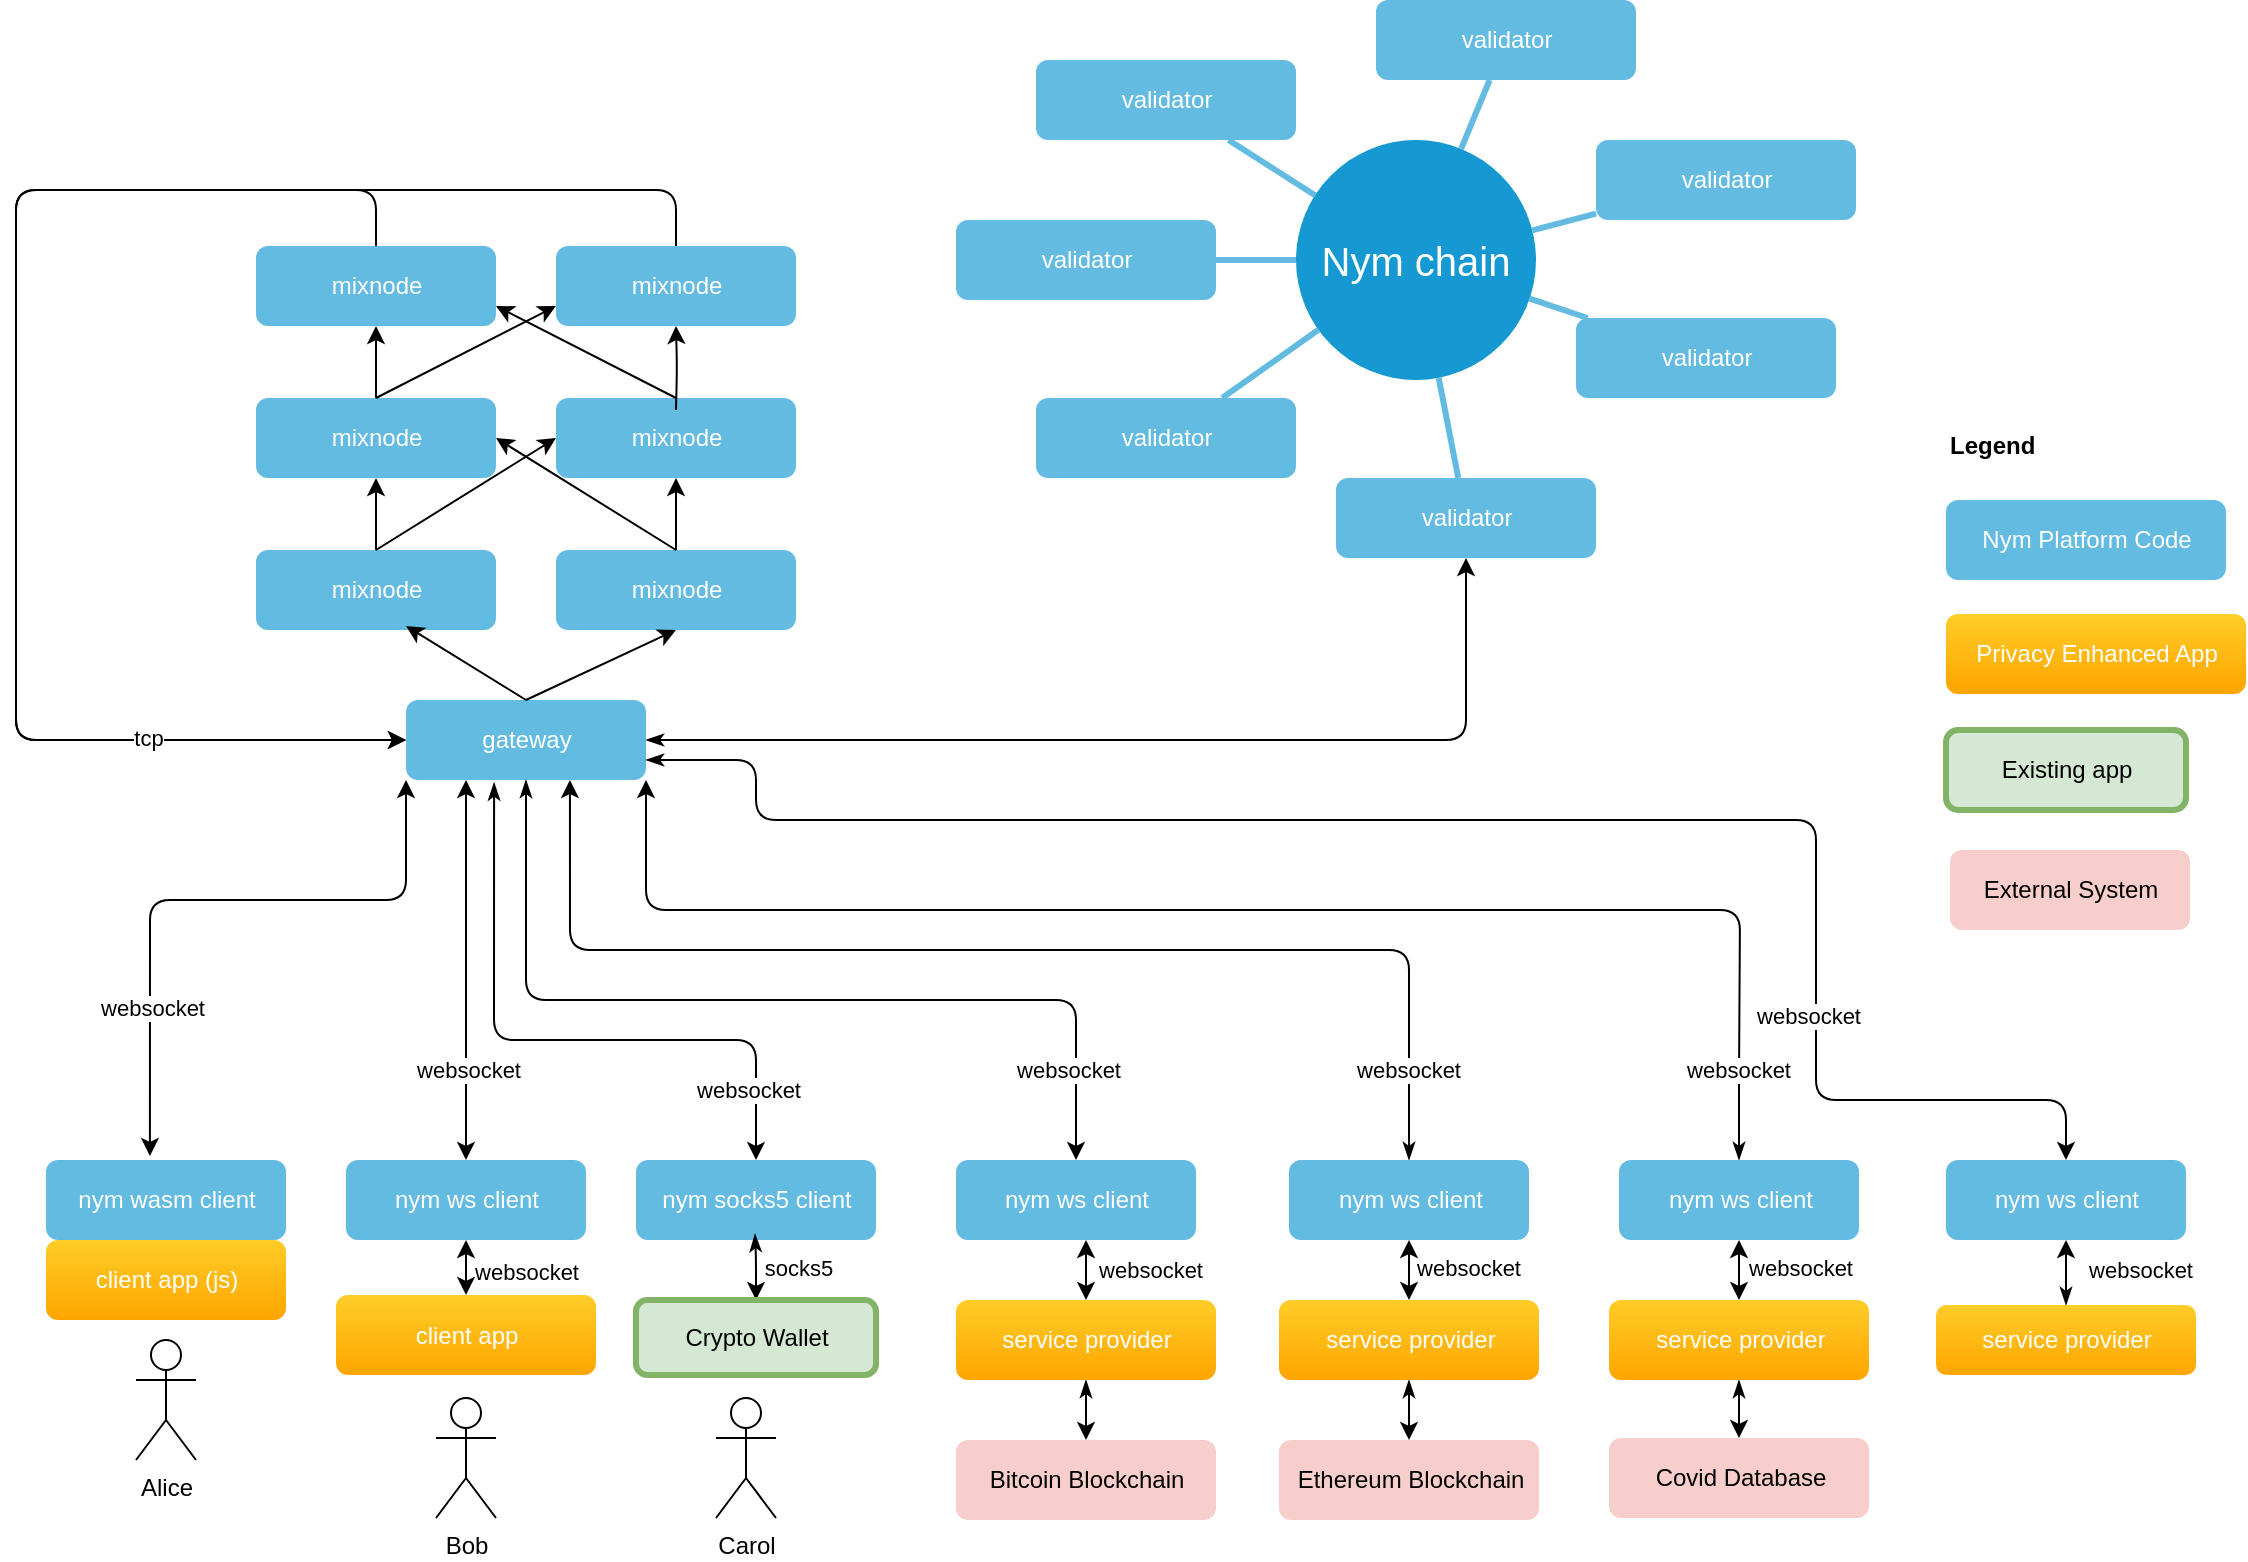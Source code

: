 <mxfile version="13.7.9" type="device"><diagram id="6a731a19-8d31-9384-78a2-239565b7b9f0" name="Page-1"><mxGraphModel dx="1337" dy="758" grid="1" gridSize="10" guides="1" tooltips="1" connect="1" arrows="1" fold="1" page="1" pageScale="1" pageWidth="1169" pageHeight="827" background="#ffffff" math="0" shadow="0"><root><mxCell id="0"/><mxCell id="1" parent="0"/><mxCell id="1350" value="Nym chain" style="ellipse;whiteSpace=wrap;html=1;shadow=0;fontFamily=Helvetica;fontSize=20;fontColor=#FFFFFF;align=center;strokeWidth=3;fillColor=#1699D3;strokeColor=none;" parent="1" vertex="1"><mxGeometry x="660" y="80" width="120" height="120" as="geometry"/></mxCell><mxCell id="1358" value="validator" style="rounded=1;fillColor=#64BBE2;strokeColor=none;strokeWidth=3;shadow=0;html=1;fontColor=#FFFFFF;" parent="1" vertex="1"><mxGeometry x="680" y="249" width="130" height="40" as="geometry"/></mxCell><mxCell id="1367" value="validator" style="rounded=1;fillColor=#64BBE2;strokeColor=none;strokeWidth=3;shadow=0;html=1;fontColor=#FFFFFF;" parent="1" vertex="1"><mxGeometry x="800" y="169" width="130" height="40" as="geometry"/></mxCell><mxCell id="1368" value="validator" style="rounded=1;fillColor=#64BBE2;strokeColor=none;strokeWidth=3;shadow=0;html=1;fontColor=#FFFFFF;" parent="1" vertex="1"><mxGeometry x="530" y="209" width="130" height="40" as="geometry"/></mxCell><mxCell id="1369" value="validator" style="rounded=1;fillColor=#64BBE2;strokeColor=none;strokeWidth=3;shadow=0;html=1;fontColor=#FFFFFF;" parent="1" vertex="1"><mxGeometry x="490" y="120" width="130" height="40" as="geometry"/></mxCell><mxCell id="1370" value="validator" style="rounded=1;fillColor=#64BBE2;strokeColor=none;strokeWidth=3;shadow=0;html=1;fontColor=#FFFFFF;" parent="1" vertex="1"><mxGeometry x="530" y="40" width="130" height="40" as="geometry"/></mxCell><mxCell id="1375" value="validator" style="rounded=1;fillColor=#64BBE2;strokeColor=none;strokeWidth=3;shadow=0;html=1;fontColor=#FFFFFF;" parent="1" vertex="1"><mxGeometry x="700" y="10" width="130" height="40" as="geometry"/></mxCell><mxCell id="1376" value="validator" style="rounded=1;fillColor=#64BBE2;strokeColor=none;strokeWidth=3;shadow=0;html=1;fontColor=#FFFFFF;" parent="1" vertex="1"><mxGeometry x="810" y="80" width="130" height="40" as="geometry"/></mxCell><mxCell id="1377" value="" style="edgeStyle=none;endArrow=none;strokeWidth=3;strokeColor=#64BBE2;html=1;" parent="1" source="1350" target="1376" edge="1"><mxGeometry x="101.5" y="-20" width="100" height="100" as="geometry"><mxPoint x="101.5" y="80" as="sourcePoint"/><mxPoint x="201.5" y="-20" as="targetPoint"/></mxGeometry></mxCell><mxCell id="1378" value="" style="edgeStyle=none;endArrow=none;strokeWidth=3;strokeColor=#64BBE2;html=1;" parent="1" source="1350" target="1367" edge="1"><mxGeometry x="101.5" y="-20" width="100" height="100" as="geometry"><mxPoint x="101.5" y="80" as="sourcePoint"/><mxPoint x="201.5" y="-20" as="targetPoint"/></mxGeometry></mxCell><mxCell id="1379" value="" style="edgeStyle=none;endArrow=none;strokeWidth=3;strokeColor=#64BBE2;html=1;" parent="1" source="1350" target="1358" edge="1"><mxGeometry x="101.5" y="-20" width="100" height="100" as="geometry"><mxPoint x="101.5" y="80" as="sourcePoint"/><mxPoint x="201.5" y="-20" as="targetPoint"/></mxGeometry></mxCell><mxCell id="1380" value="" style="edgeStyle=none;endArrow=none;strokeWidth=3;strokeColor=#64BBE2;html=1;" parent="1" source="1350" target="1368" edge="1"><mxGeometry x="101.5" y="-20" width="100" height="100" as="geometry"><mxPoint x="101.5" y="80" as="sourcePoint"/><mxPoint x="201.5" y="-20" as="targetPoint"/></mxGeometry></mxCell><mxCell id="1381" value="" style="edgeStyle=none;endArrow=none;strokeWidth=3;strokeColor=#64BBE2;html=1;" parent="1" source="1350" target="1369" edge="1"><mxGeometry x="101.5" y="-20" width="100" height="100" as="geometry"><mxPoint x="101.5" y="80" as="sourcePoint"/><mxPoint x="201.5" y="-20" as="targetPoint"/></mxGeometry></mxCell><mxCell id="1382" value="" style="edgeStyle=none;endArrow=none;strokeWidth=3;strokeColor=#64BBE2;html=1;" parent="1" source="1350" target="1370" edge="1"><mxGeometry x="101.5" y="-20" width="100" height="100" as="geometry"><mxPoint x="101.5" y="80" as="sourcePoint"/><mxPoint x="201.5" y="-20" as="targetPoint"/></mxGeometry></mxCell><mxCell id="1387" value="" style="edgeStyle=none;endArrow=none;strokeWidth=3;strokeColor=#64BBE2;html=1;" parent="1" source="1350" target="1375" edge="1"><mxGeometry x="101.5" y="-20" width="100" height="100" as="geometry"><mxPoint x="101.5" y="80" as="sourcePoint"/><mxPoint x="201.5" y="-20" as="targetPoint"/></mxGeometry></mxCell><mxCell id="iYXQ7Nyt1rIkLqZsySKX-1542" value="mixnode" style="rounded=1;fillColor=#64BBE2;strokeColor=none;strokeWidth=3;shadow=0;html=1;fontColor=#FFFFFF;" parent="1" vertex="1"><mxGeometry x="140" y="133" width="120" height="40" as="geometry"/></mxCell><mxCell id="iYXQ7Nyt1rIkLqZsySKX-1575" style="edgeStyle=orthogonalEdgeStyle;rounded=1;orthogonalLoop=1;jettySize=auto;html=1;exitX=0.5;exitY=0;exitDx=0;exitDy=0;startArrow=none;fontColor=#FFFFFF;shadow=0;fontSize=12;strokeColor=#000000;strokeWidth=1;fillColor=#64BBE2;" parent="1" source="iYXQ7Nyt1rIkLqZsySKX-1543" target="iYXQ7Nyt1rIkLqZsySKX-1542" edge="1"><mxGeometry relative="1" as="geometry"/></mxCell><mxCell id="iYXQ7Nyt1rIkLqZsySKX-1543" value="mixnode" style="rounded=1;fillColor=#64BBE2;strokeColor=none;strokeWidth=3;shadow=0;html=1;fontColor=#FFFFFF;" parent="1" vertex="1"><mxGeometry x="140" y="209" width="120" height="40" as="geometry"/></mxCell><mxCell id="iYXQ7Nyt1rIkLqZsySKX-1544" value="mixnode" style="rounded=1;fillColor=#64BBE2;strokeColor=none;strokeWidth=3;shadow=0;html=1;fontColor=#FFFFFF;comic=0;" parent="1" vertex="1"><mxGeometry x="290" y="285" width="120" height="40" as="geometry"/></mxCell><mxCell id="iYXQ7Nyt1rIkLqZsySKX-1598" style="edgeStyle=orthogonalEdgeStyle;rounded=1;orthogonalLoop=1;jettySize=auto;html=1;startArrow=classicThin;startFill=1;strokeColor=#000000;strokeWidth=1;fontColor=#FFFFFF;exitX=1;exitY=0.5;exitDx=0;exitDy=0;entryX=0.5;entryY=1;entryDx=0;entryDy=0;" parent="1" source="iYXQ7Nyt1rIkLqZsySKX-1545" target="1358" edge="1"><mxGeometry relative="1" as="geometry"><mxPoint x="782" y="340" as="targetPoint"/></mxGeometry></mxCell><mxCell id="iYXQ7Nyt1rIkLqZsySKX-1545" value="gateway" style="rounded=1;fillColor=#64BBE2;strokeColor=none;strokeWidth=3;shadow=0;html=1;fontColor=#FFFFFF;" parent="1" vertex="1"><mxGeometry x="215" y="360" width="120" height="40" as="geometry"/></mxCell><mxCell id="iYXQ7Nyt1rIkLqZsySKX-1546" value="mixnode" style="rounded=1;fillColor=#64BBE2;strokeColor=none;strokeWidth=3;shadow=0;html=1;fontColor=#FFFFFF;" parent="1" vertex="1"><mxGeometry x="290" y="209" width="120" height="40" as="geometry"/></mxCell><mxCell id="iYXQ7Nyt1rIkLqZsySKX-1547" value="mixnode" style="rounded=1;fillColor=#64BBE2;strokeColor=none;strokeWidth=3;shadow=0;html=1;fontColor=#FFFFFF;" parent="1" vertex="1"><mxGeometry x="290" y="133" width="120" height="40" as="geometry"/></mxCell><mxCell id="iYXQ7Nyt1rIkLqZsySKX-1550" value="mixnode" style="rounded=1;fillColor=#64BBE2;strokeColor=none;strokeWidth=3;shadow=0;html=1;fontColor=#FFFFFF;" parent="1" vertex="1"><mxGeometry x="140" y="285" width="120" height="40" as="geometry"/></mxCell><mxCell id="iYXQ7Nyt1rIkLqZsySKX-1552" value="Alice" style="shape=umlActor;verticalLabelPosition=bottom;labelBackgroundColor=#ffffff;verticalAlign=top;html=1;outlineConnect=0;" parent="1" vertex="1"><mxGeometry x="80" y="680" width="30" height="60" as="geometry"/></mxCell><mxCell id="iYXQ7Nyt1rIkLqZsySKX-1590" style="edgeStyle=orthogonalEdgeStyle;rounded=1;orthogonalLoop=1;jettySize=auto;html=1;exitX=0.5;exitY=1;exitDx=0;exitDy=0;entryX=0.5;entryY=0;entryDx=0;entryDy=0;startArrow=classicThin;startFill=1;fontColor=#FFFFFF;" parent="1" source="iYXQ7Nyt1rIkLqZsySKX-1558" target="iYXQ7Nyt1rIkLqZsySKX-1589" edge="1"><mxGeometry relative="1" as="geometry"/></mxCell><mxCell id="iYXQ7Nyt1rIkLqZsySKX-1558" value="service provider" style="rounded=1;fillColor=#ffcd28;strokeColor=none;strokeWidth=3;shadow=0;html=1;fontColor=#FFFFFF;gradientColor=#ffa500;" parent="1" vertex="1"><mxGeometry x="490" y="660" width="130" height="40" as="geometry"/></mxCell><object label="" id="iYXQ7Nyt1rIkLqZsySKX-1583"><mxCell style="edgeStyle=orthogonalEdgeStyle;rounded=1;orthogonalLoop=1;jettySize=auto;html=1;exitX=0.5;exitY=0;exitDx=0;exitDy=0;startArrow=classic;startFill=1;fontColor=#FFFFFF;endArrow=classicThin;endFill=1;" parent="1" source="iYXQ7Nyt1rIkLqZsySKX-1559" edge="1"><mxGeometry relative="1" as="geometry"><mxPoint x="275" y="400" as="targetPoint"/><Array as="points"><mxPoint x="550" y="510"/><mxPoint x="275" y="510"/></Array></mxGeometry></mxCell></object><mxCell id="iYXQ7Nyt1rIkLqZsySKX-1586" value="&lt;span style=&quot;color: rgb(0 , 0 , 0)&quot;&gt;websocket&lt;/span&gt;" style="edgeLabel;html=1;align=center;verticalAlign=middle;resizable=0;points=[];fontColor=#FFFFFF;" parent="iYXQ7Nyt1rIkLqZsySKX-1583" vertex="1" connectable="0"><mxGeometry x="-0.252" y="6" relative="1" as="geometry"><mxPoint x="130.67" y="129" as="offset"/></mxGeometry></mxCell><mxCell id="iYXQ7Nyt1rIkLqZsySKX-1559" value="nym ws client" style="rounded=1;fillColor=#64BBE2;strokeColor=none;strokeWidth=3;shadow=0;html=1;fontColor=#FFFFFF;" parent="1" vertex="1"><mxGeometry x="490" y="590" width="120" height="40" as="geometry"/></mxCell><mxCell id="iYXQ7Nyt1rIkLqZsySKX-1561" value="" style="endArrow=classic;startArrow=classic;html=1;fontColor=#FFFFFF;exitX=0.5;exitY=0;exitDx=0;exitDy=0;entryX=0.25;entryY=1;entryDx=0;entryDy=0;" parent="1" source="iYXQ7Nyt1rIkLqZsySKX-1556" target="iYXQ7Nyt1rIkLqZsySKX-1545" edge="1"><mxGeometry width="50" height="50" relative="1" as="geometry"><mxPoint x="560" y="385" as="sourcePoint"/><mxPoint x="250" y="405" as="targetPoint"/><Array as="points"><mxPoint x="245" y="530"/></Array></mxGeometry></mxCell><mxCell id="iYXQ7Nyt1rIkLqZsySKX-1587" value="&lt;font color=&quot;#000000&quot;&gt;websocket&lt;br&gt;&lt;/font&gt;" style="edgeLabel;html=1;align=center;verticalAlign=middle;resizable=0;points=[];fontColor=#FFFFFF;" parent="iYXQ7Nyt1rIkLqZsySKX-1561" vertex="1" connectable="0"><mxGeometry x="-0.499" y="1" relative="1" as="geometry"><mxPoint x="31" y="103.62" as="offset"/></mxGeometry></mxCell><mxCell id="iYXQ7Nyt1rIkLqZsySKX-1565" value="" style="endArrow=classic;startArrow=classic;html=1;fontColor=#FFFFFF;exitX=0;exitY=1;exitDx=0;exitDy=0;entryX=0.433;entryY=-0.05;entryDx=0;entryDy=0;entryPerimeter=0;" parent="1" source="iYXQ7Nyt1rIkLqZsySKX-1545" target="iYXQ7Nyt1rIkLqZsySKX-1555" edge="1"><mxGeometry width="50" height="50" relative="1" as="geometry"><mxPoint x="360" y="585" as="sourcePoint"/><mxPoint x="285" y="410" as="targetPoint"/><Array as="points"><mxPoint x="215" y="460"/><mxPoint x="87" y="460"/></Array></mxGeometry></mxCell><mxCell id="iYXQ7Nyt1rIkLqZsySKX-1566" value="" style="endArrow=classic;startArrow=classic;html=1;fontColor=#FFFFFF;" parent="1" source="iYXQ7Nyt1rIkLqZsySKX-1558" edge="1"><mxGeometry width="50" height="50" relative="1" as="geometry"><mxPoint x="635" y="1145" as="sourcePoint"/><mxPoint x="555" y="630" as="targetPoint"/></mxGeometry></mxCell><mxCell id="iYXQ7Nyt1rIkLqZsySKX-1571" value="" style="html=1;fontColor=#FFFFFF;entryX=0.5;entryY=1;entryDx=0;entryDy=0;exitX=0.5;exitY=0;exitDx=0;exitDy=0;shadow=0;fontSize=12;strokeColor=#000000;strokeWidth=1;fillColor=#64BBE2;" parent="1" source="iYXQ7Nyt1rIkLqZsySKX-1545" target="iYXQ7Nyt1rIkLqZsySKX-1544" edge="1"><mxGeometry width="50" height="50" relative="1" as="geometry"><mxPoint x="560" y="385" as="sourcePoint"/><mxPoint x="610" y="335" as="targetPoint"/></mxGeometry></mxCell><mxCell id="iYXQ7Nyt1rIkLqZsySKX-1572" value="" style="html=1;fontColor=#FFFFFF;entryX=0.625;entryY=0.95;entryDx=0;entryDy=0;exitX=0.5;exitY=0;exitDx=0;exitDy=0;entryPerimeter=0;shadow=0;fontSize=12;strokeColor=#000000;strokeWidth=1;fillColor=#64BBE2;" parent="1" source="iYXQ7Nyt1rIkLqZsySKX-1545" target="iYXQ7Nyt1rIkLqZsySKX-1550" edge="1"><mxGeometry width="50" height="50" relative="1" as="geometry"><mxPoint x="285" y="370" as="sourcePoint"/><mxPoint x="360" y="335" as="targetPoint"/></mxGeometry></mxCell><mxCell id="iYXQ7Nyt1rIkLqZsySKX-1573" value="" style="html=1;fontColor=#FFFFFF;entryX=0.5;entryY=1;entryDx=0;entryDy=0;shadow=0;fontSize=12;strokeColor=#000000;strokeWidth=1;fillColor=#64BBE2;" parent="1" source="iYXQ7Nyt1rIkLqZsySKX-1544" target="iYXQ7Nyt1rIkLqZsySKX-1546" edge="1"><mxGeometry width="50" height="50" relative="1" as="geometry"><mxPoint x="285" y="370" as="sourcePoint"/><mxPoint x="360" y="335" as="targetPoint"/></mxGeometry></mxCell><mxCell id="iYXQ7Nyt1rIkLqZsySKX-1574" value="" style="html=1;fontColor=#FFFFFF;entryX=0.5;entryY=1;entryDx=0;entryDy=0;exitX=0.5;exitY=0;exitDx=0;exitDy=0;shadow=0;fontSize=12;strokeColor=#000000;strokeWidth=1;fillColor=#64BBE2;" parent="1" source="iYXQ7Nyt1rIkLqZsySKX-1550" target="iYXQ7Nyt1rIkLqZsySKX-1543" edge="1"><mxGeometry width="50" height="50" relative="1" as="geometry"><mxPoint x="100" y="295" as="sourcePoint"/><mxPoint x="100" y="259" as="targetPoint"/></mxGeometry></mxCell><mxCell id="iYXQ7Nyt1rIkLqZsySKX-1576" style="edgeStyle=orthogonalEdgeStyle;rounded=1;orthogonalLoop=1;jettySize=auto;html=1;startArrow=none;fontColor=#FFFFFF;entryX=0.5;entryY=1;entryDx=0;entryDy=0;shadow=0;fontSize=12;strokeColor=#000000;strokeWidth=1;fillColor=#64BBE2;" parent="1" target="iYXQ7Nyt1rIkLqZsySKX-1547" edge="1"><mxGeometry relative="1" as="geometry"><mxPoint x="350" y="215" as="sourcePoint"/><mxPoint x="210" y="183" as="targetPoint"/></mxGeometry></mxCell><mxCell id="iYXQ7Nyt1rIkLqZsySKX-1577" value="" style="html=1;fontColor=#FFFFFF;exitX=0.5;exitY=0;exitDx=0;exitDy=0;shadow=0;fontSize=12;strokeColor=#000000;strokeWidth=1;fillColor=#64BBE2;" parent="1" source="iYXQ7Nyt1rIkLqZsySKX-1550" edge="1"><mxGeometry width="50" height="50" relative="1" as="geometry"><mxPoint x="210" y="295" as="sourcePoint"/><mxPoint x="290" y="229" as="targetPoint"/></mxGeometry></mxCell><mxCell id="iYXQ7Nyt1rIkLqZsySKX-1578" value="" style="html=1;fontColor=#FFFFFF;entryX=0;entryY=0.75;entryDx=0;entryDy=0;exitX=0.5;exitY=0;exitDx=0;exitDy=0;shadow=0;fontSize=12;strokeColor=#000000;strokeWidth=1;fillColor=#64BBE2;" parent="1" source="iYXQ7Nyt1rIkLqZsySKX-1543" target="iYXQ7Nyt1rIkLqZsySKX-1547" edge="1"><mxGeometry width="50" height="50" relative="1" as="geometry"><mxPoint x="210" y="295" as="sourcePoint"/><mxPoint x="300" y="249" as="targetPoint"/></mxGeometry></mxCell><mxCell id="iYXQ7Nyt1rIkLqZsySKX-1579" value="" style="html=1;fontColor=#FFFFFF;entryX=1;entryY=0.5;entryDx=0;entryDy=0;exitX=0.5;exitY=0;exitDx=0;exitDy=0;shadow=0;fontSize=12;strokeColor=#000000;strokeWidth=1;fillColor=#64BBE2;" parent="1" source="iYXQ7Nyt1rIkLqZsySKX-1544" target="iYXQ7Nyt1rIkLqZsySKX-1543" edge="1"><mxGeometry width="50" height="50" relative="1" as="geometry"><mxPoint x="210" y="295" as="sourcePoint"/><mxPoint x="300" y="249" as="targetPoint"/></mxGeometry></mxCell><mxCell id="iYXQ7Nyt1rIkLqZsySKX-1580" value="" style="html=1;fontColor=#FFFFFF;entryX=1;entryY=0.75;entryDx=0;entryDy=0;exitX=0.5;exitY=0;exitDx=0;exitDy=0;shadow=0;fontSize=12;strokeColor=#000000;strokeWidth=1;fillColor=#64BBE2;" parent="1" source="iYXQ7Nyt1rIkLqZsySKX-1546" target="iYXQ7Nyt1rIkLqZsySKX-1542" edge="1"><mxGeometry width="50" height="50" relative="1" as="geometry"><mxPoint x="210" y="219" as="sourcePoint"/><mxPoint x="300" y="173" as="targetPoint"/></mxGeometry></mxCell><mxCell id="iYXQ7Nyt1rIkLqZsySKX-1581" value="" style="html=1;fontColor=#FFFFFF;exitX=0.5;exitY=0;exitDx=0;exitDy=0;shadow=0;fontSize=12;strokeColor=#000000;strokeWidth=1;fillColor=#64BBE2;entryX=0;entryY=0.5;entryDx=0;entryDy=0;" parent="1" source="iYXQ7Nyt1rIkLqZsySKX-1547" target="iYXQ7Nyt1rIkLqZsySKX-1545" edge="1"><mxGeometry width="50" height="50" relative="1" as="geometry"><mxPoint x="360" y="219" as="sourcePoint"/><mxPoint x="220" y="380" as="targetPoint"/><Array as="points"><mxPoint x="350" y="105"/><mxPoint x="20" y="105"/><mxPoint x="20" y="380"/></Array></mxGeometry></mxCell><mxCell id="iYXQ7Nyt1rIkLqZsySKX-1584" value="" style="endArrow=classic;html=1;fontColor=#FFFFFF;exitX=0.5;exitY=0;exitDx=0;exitDy=0;entryX=0;entryY=0.5;entryDx=0;entryDy=0;shadow=0;fontSize=12;strokeWidth=1;fillColor=#64BBE2;" parent="1" source="iYXQ7Nyt1rIkLqZsySKX-1542" target="iYXQ7Nyt1rIkLqZsySKX-1545" edge="1"><mxGeometry width="50" height="50" relative="1" as="geometry"><mxPoint x="420" y="163" as="sourcePoint"/><mxPoint x="345" y="390" as="targetPoint"/><Array as="points"><mxPoint x="200" y="105"/><mxPoint x="20" y="105"/><mxPoint x="20" y="380"/></Array></mxGeometry></mxCell><mxCell id="iYXQ7Nyt1rIkLqZsySKX-1588" value="&lt;font color=&quot;#000000&quot;&gt;websocket&lt;br&gt;&lt;/font&gt;" style="edgeLabel;html=1;align=center;verticalAlign=middle;resizable=0;points=[];fontColor=#FFFFFF;" parent="1" vertex="1" connectable="0"><mxGeometry x="95.001" y="510" as="geometry"><mxPoint x="-7" y="4" as="offset"/></mxGeometry></mxCell><mxCell id="iYXQ7Nyt1rIkLqZsySKX-1589" value="Bitcoin Blockchain" style="rounded=1;fillColor=#f8cecc;strokeColor=none;strokeWidth=3;shadow=0;html=1;" parent="1" vertex="1"><mxGeometry x="490" y="730" width="130" height="40" as="geometry"/></mxCell><mxCell id="iYXQ7Nyt1rIkLqZsySKX-1597" style="edgeStyle=orthogonalEdgeStyle;rounded=1;orthogonalLoop=1;jettySize=auto;html=1;entryX=0.5;entryY=0;entryDx=0;entryDy=0;startArrow=classicThin;startFill=1;strokeColor=#000000;strokeWidth=1;fontColor=#FFFFFF;" parent="1" source="iYXQ7Nyt1rIkLqZsySKX-1591" target="iYXQ7Nyt1rIkLqZsySKX-1596" edge="1"><mxGeometry relative="1" as="geometry"/></mxCell><mxCell id="iYXQ7Nyt1rIkLqZsySKX-1591" value="service provider" style="rounded=1;fillColor=#ffcd28;strokeColor=none;strokeWidth=3;shadow=0;html=1;fontColor=#FFFFFF;gradientColor=#ffa500;" parent="1" vertex="1"><mxGeometry x="651.5" y="660" width="130" height="40" as="geometry"/></mxCell><mxCell id="iYXQ7Nyt1rIkLqZsySKX-1594" style="edgeStyle=orthogonalEdgeStyle;rounded=1;orthogonalLoop=1;jettySize=auto;html=1;exitX=0.5;exitY=0;exitDx=0;exitDy=0;startArrow=classicThin;startFill=1;strokeColor=#000000;strokeWidth=1;fontColor=#FFFFFF;entryX=0.683;entryY=1;entryDx=0;entryDy=0;entryPerimeter=0;" parent="1" source="iYXQ7Nyt1rIkLqZsySKX-1592" target="iYXQ7Nyt1rIkLqZsySKX-1545" edge="1"><mxGeometry relative="1" as="geometry"><mxPoint x="297" y="420" as="targetPoint"/><Array as="points"><mxPoint x="717" y="485"/><mxPoint x="297" y="485"/></Array></mxGeometry></mxCell><mxCell id="iYXQ7Nyt1rIkLqZsySKX-1592" value="nym ws client" style="rounded=1;fillColor=#64BBE2;strokeColor=none;strokeWidth=3;shadow=0;html=1;fontColor=#FFFFFF;" parent="1" vertex="1"><mxGeometry x="656.5" y="590" width="120" height="40" as="geometry"/></mxCell><mxCell id="iYXQ7Nyt1rIkLqZsySKX-1595" value="" style="endArrow=classic;startArrow=classic;html=1;fontColor=#FFFFFF;exitX=0.5;exitY=0;exitDx=0;exitDy=0;entryX=0.5;entryY=1;entryDx=0;entryDy=0;" parent="1" source="iYXQ7Nyt1rIkLqZsySKX-1591" target="iYXQ7Nyt1rIkLqZsySKX-1592" edge="1"><mxGeometry width="50" height="50" relative="1" as="geometry"><mxPoint x="655" y="620" as="sourcePoint"/><mxPoint x="970" y="613" as="targetPoint"/></mxGeometry></mxCell><mxCell id="iYXQ7Nyt1rIkLqZsySKX-1596" value="Ethereum Blockchain" style="rounded=1;fillColor=#f8cecc;strokeColor=none;strokeWidth=3;shadow=0;html=1;" parent="1" vertex="1"><mxGeometry x="651.5" y="730" width="130" height="40" as="geometry"/></mxCell><mxCell id="iYXQ7Nyt1rIkLqZsySKX-1610" style="edgeStyle=orthogonalEdgeStyle;rounded=1;orthogonalLoop=1;jettySize=auto;html=1;entryX=0.5;entryY=0;entryDx=0;entryDy=0;startArrow=classicThin;startFill=1;strokeColor=#000000;strokeWidth=1;fontColor=#FFFFFF;" parent="1" source="iYXQ7Nyt1rIkLqZsySKX-1611" target="iYXQ7Nyt1rIkLqZsySKX-1614" edge="1"><mxGeometry relative="1" as="geometry"/></mxCell><mxCell id="iYXQ7Nyt1rIkLqZsySKX-1611" value="service provider" style="rounded=1;fillColor=#ffcd28;strokeColor=none;strokeWidth=3;shadow=0;html=1;fontColor=#FFFFFF;gradientColor=#ffa500;" parent="1" vertex="1"><mxGeometry x="816.5" y="660" width="130" height="40" as="geometry"/></mxCell><mxCell id="iYXQ7Nyt1rIkLqZsySKX-1615" style="edgeStyle=orthogonalEdgeStyle;rounded=1;orthogonalLoop=1;jettySize=auto;html=1;entryX=1;entryY=1;entryDx=0;entryDy=0;startArrow=classicThin;startFill=1;strokeColor=#000000;strokeWidth=1;fontColor=#FFFFFF;" parent="1" source="iYXQ7Nyt1rIkLqZsySKX-1612" target="iYXQ7Nyt1rIkLqZsySKX-1545" edge="1"><mxGeometry relative="1" as="geometry"><Array as="points"><mxPoint x="882" y="550"/><mxPoint x="882" y="550"/><mxPoint x="882" y="465"/><mxPoint x="335" y="465"/></Array></mxGeometry></mxCell><mxCell id="iYXQ7Nyt1rIkLqZsySKX-1612" value="nym ws client" style="rounded=1;fillColor=#64BBE2;strokeColor=none;strokeWidth=3;shadow=0;html=1;fontColor=#FFFFFF;" parent="1" vertex="1"><mxGeometry x="821.5" y="590" width="120" height="40" as="geometry"/></mxCell><mxCell id="iYXQ7Nyt1rIkLqZsySKX-1613" value="" style="endArrow=classic;startArrow=classic;html=1;fontColor=#FFFFFF;exitX=0.5;exitY=0;exitDx=0;exitDy=0;entryX=0.5;entryY=1;entryDx=0;entryDy=0;" parent="1" source="iYXQ7Nyt1rIkLqZsySKX-1611" target="iYXQ7Nyt1rIkLqZsySKX-1612" edge="1"><mxGeometry width="50" height="50" relative="1" as="geometry"><mxPoint x="820" y="620" as="sourcePoint"/><mxPoint x="1135" y="613" as="targetPoint"/></mxGeometry></mxCell><mxCell id="iYXQ7Nyt1rIkLqZsySKX-1614" value="Covid Database" style="rounded=1;fillColor=#f8cecc;strokeColor=none;strokeWidth=3;shadow=0;html=1;" parent="1" vertex="1"><mxGeometry x="816.5" y="729" width="130" height="40" as="geometry"/></mxCell><mxCell id="iYXQ7Nyt1rIkLqZsySKX-1620" value="Nym Platform Code" style="rounded=1;fillColor=#64BBE2;strokeColor=none;strokeWidth=3;shadow=0;html=1;fontColor=#FFFFFF;" parent="1" vertex="1"><mxGeometry x="985" y="260" width="140" height="40" as="geometry"/></mxCell><mxCell id="iYXQ7Nyt1rIkLqZsySKX-1622" value="Privacy Enhanced App" style="rounded=1;fillColor=#ffcd28;strokeColor=none;strokeWidth=3;shadow=0;html=1;gradientColor=#ffa500;fontColor=#FFFFFF;" parent="1" vertex="1"><mxGeometry x="985" y="317" width="150" height="40" as="geometry"/></mxCell><mxCell id="iYXQ7Nyt1rIkLqZsySKX-1623" value="Existing app" style="rounded=1;fillColor=#d5e8d4;strokeColor=#82b366;strokeWidth=3;shadow=0;html=1;" parent="1" vertex="1"><mxGeometry x="985" y="375" width="120" height="40" as="geometry"/></mxCell><mxCell id="iYXQ7Nyt1rIkLqZsySKX-1628" value="&lt;span style=&quot;color: rgb(0 , 0 , 0)&quot;&gt;websocket&lt;/span&gt;" style="edgeLabel;html=1;align=center;verticalAlign=middle;resizable=0;points=[];fontColor=#FFFFFF;" parent="1" vertex="1" connectable="0"><mxGeometry x="722.999" y="648.999" as="geometry"><mxPoint x="22.5" y="-5.5" as="offset"/></mxGeometry></mxCell><mxCell id="iYXQ7Nyt1rIkLqZsySKX-1629" value="&lt;span style=&quot;color: rgb(0 , 0 , 0)&quot;&gt;websocket&lt;/span&gt;" style="edgeLabel;html=1;align=center;verticalAlign=middle;resizable=0;points=[];fontColor=#FFFFFF;" parent="1" vertex="1" connectable="0"><mxGeometry x="888.999" y="648.999" as="geometry"><mxPoint x="22.5" y="-5.5" as="offset"/></mxGeometry></mxCell><mxCell id="iYXQ7Nyt1rIkLqZsySKX-1630" value="&lt;font style=&quot;font-size: 12px&quot;&gt;Legend&lt;/font&gt;" style="text;strokeColor=none;fillColor=none;html=1;fontSize=24;fontStyle=1;verticalAlign=middle;align=left;rounded=1;shadow=0;" parent="1" vertex="1"><mxGeometry x="985" y="209" width="100" height="40" as="geometry"/></mxCell><mxCell id="iYXQ7Nyt1rIkLqZsySKX-1554" value="Bob" style="shape=umlActor;verticalLabelPosition=bottom;labelBackgroundColor=#ffffff;verticalAlign=top;html=1;outlineConnect=0;" parent="1" vertex="1"><mxGeometry x="230" y="709" width="30" height="60" as="geometry"/></mxCell><mxCell id="iYXQ7Nyt1rIkLqZsySKX-1556" value="nym ws client" style="rounded=1;fillColor=#64BBE2;strokeColor=none;strokeWidth=3;shadow=0;html=1;fontColor=#FFFFFF;" parent="1" vertex="1"><mxGeometry x="185" y="590" width="120" height="40" as="geometry"/></mxCell><mxCell id="iYXQ7Nyt1rIkLqZsySKX-1562" value="" style="edgeStyle=orthogonalEdgeStyle;rounded=0;orthogonalLoop=1;jettySize=auto;html=1;fontColor=#FFFFFF;startArrow=classic;startFill=1;" parent="1" source="iYXQ7Nyt1rIkLqZsySKX-1560" target="iYXQ7Nyt1rIkLqZsySKX-1556" edge="1"><mxGeometry relative="1" as="geometry"/></mxCell><mxCell id="iYXQ7Nyt1rIkLqZsySKX-1560" value="client app" style="rounded=1;fillColor=#ffcd28;strokeColor=none;strokeWidth=3;shadow=0;html=1;fontColor=#FFFFFF;gradientColor=#ffa500;" parent="1" vertex="1"><mxGeometry x="180" y="657.5" width="130" height="40" as="geometry"/></mxCell><mxCell id="iYXQ7Nyt1rIkLqZsySKX-1632" value="service provider" style="rounded=1;fillColor=#ffcd28;strokeColor=none;strokeWidth=3;shadow=0;html=1;fontColor=#FFFFFF;gradientColor=#ffa500;" parent="1" vertex="1"><mxGeometry x="980" y="662.5" width="130" height="35" as="geometry"/></mxCell><mxCell id="iYXQ7Nyt1rIkLqZsySKX-1634" style="edgeStyle=orthogonalEdgeStyle;rounded=1;orthogonalLoop=1;jettySize=auto;html=1;exitX=0.5;exitY=1;exitDx=0;exitDy=0;entryX=0.5;entryY=0;entryDx=0;entryDy=0;startArrow=classic;startFill=1;endArrow=classicThin;endFill=1;strokeColor=#000000;strokeWidth=1;fontColor=#FFFFFF;" parent="1" source="iYXQ7Nyt1rIkLqZsySKX-1633" target="iYXQ7Nyt1rIkLqZsySKX-1632" edge="1"><mxGeometry relative="1" as="geometry"/></mxCell><mxCell id="iYXQ7Nyt1rIkLqZsySKX-1636" style="edgeStyle=orthogonalEdgeStyle;rounded=1;orthogonalLoop=1;jettySize=auto;html=1;entryX=1;entryY=0.75;entryDx=0;entryDy=0;startArrow=classic;startFill=1;endArrow=classicThin;endFill=1;strokeColor=#000000;strokeWidth=1;fontColor=#FFFFFF;exitX=0.5;exitY=0;exitDx=0;exitDy=0;" parent="1" source="iYXQ7Nyt1rIkLqZsySKX-1633" target="iYXQ7Nyt1rIkLqZsySKX-1545" edge="1"><mxGeometry relative="1" as="geometry"><Array as="points"><mxPoint x="1045" y="560"/><mxPoint x="920" y="560"/><mxPoint x="920" y="420"/><mxPoint x="390" y="420"/><mxPoint x="390" y="390"/></Array></mxGeometry></mxCell><mxCell id="iYXQ7Nyt1rIkLqZsySKX-1633" value="nym ws client" style="rounded=1;fillColor=#64BBE2;strokeColor=none;strokeWidth=3;shadow=0;html=1;fontColor=#FFFFFF;" parent="1" vertex="1"><mxGeometry x="985" y="590" width="120" height="40" as="geometry"/></mxCell><mxCell id="iYXQ7Nyt1rIkLqZsySKX-1555" value="nym wasm client" style="rounded=1;fillColor=#64BBE2;strokeColor=none;strokeWidth=3;shadow=0;html=1;fontColor=#FFFFFF;" parent="1" vertex="1"><mxGeometry x="35" y="590" width="120" height="40" as="geometry"/></mxCell><mxCell id="iYXQ7Nyt1rIkLqZsySKX-1557" value="client app (js)" style="rounded=1;fillColor=#ffcd28;strokeColor=none;strokeWidth=3;shadow=0;html=1;gradientColor=#ffa500;fontColor=#FFFFFF;" parent="1" vertex="1"><mxGeometry x="35" y="630" width="120" height="40" as="geometry"/></mxCell><mxCell id="iYXQ7Nyt1rIkLqZsySKX-1639" value="&lt;span style=&quot;color: rgb(0 , 0 , 0)&quot;&gt;websocket&lt;/span&gt;" style="edgeLabel;html=1;align=center;verticalAlign=middle;resizable=0;points=[];fontColor=#FFFFFF;" parent="1" vertex="1" connectable="0"><mxGeometry x="1058.999" y="649.999" as="geometry"><mxPoint x="22.5" y="-5.5" as="offset"/></mxGeometry></mxCell><mxCell id="iYXQ7Nyt1rIkLqZsySKX-1640" value="&lt;span style=&quot;color: rgb(0 , 0 , 0)&quot;&gt;websocket&lt;/span&gt;" style="edgeLabel;html=1;align=center;verticalAlign=middle;resizable=0;points=[];fontColor=#FFFFFF;" parent="1" vertex="1" connectable="0"><mxGeometry x="230" y="437.004" as="geometry"><mxPoint x="16" y="107.29" as="offset"/></mxGeometry></mxCell><mxCell id="iYXQ7Nyt1rIkLqZsySKX-1642" value="&lt;span style=&quot;color: rgb(0 , 0 , 0)&quot;&gt;websocket&lt;/span&gt;" style="edgeLabel;html=1;align=center;verticalAlign=middle;resizable=0;points=[];fontColor=#FFFFFF;" parent="1" vertex="1" connectable="0"><mxGeometry x="530" y="437.004" as="geometry"><mxPoint x="16" y="107.29" as="offset"/></mxGeometry></mxCell><mxCell id="iYXQ7Nyt1rIkLqZsySKX-1644" value="&lt;span style=&quot;color: rgb(0 , 0 , 0)&quot;&gt;websocket&lt;/span&gt;" style="edgeLabel;html=1;align=center;verticalAlign=middle;resizable=0;points=[];fontColor=#FFFFFF;" parent="1" vertex="1" connectable="0"><mxGeometry x="700" y="437.004" as="geometry"><mxPoint x="16" y="107.29" as="offset"/></mxGeometry></mxCell><mxCell id="iYXQ7Nyt1rIkLqZsySKX-1645" value="&lt;span style=&quot;color: rgb(0 , 0 , 0)&quot;&gt;websocket&lt;/span&gt;" style="edgeLabel;html=1;align=center;verticalAlign=middle;resizable=0;points=[];fontColor=#FFFFFF;" parent="1" vertex="1" connectable="0"><mxGeometry x="865" y="437.004" as="geometry"><mxPoint x="16" y="107.29" as="offset"/></mxGeometry></mxCell><mxCell id="iYXQ7Nyt1rIkLqZsySKX-1647" value="&lt;font color=&quot;#000000&quot;&gt;tcp&lt;/font&gt;" style="edgeLabel;html=1;align=center;verticalAlign=middle;resizable=0;points=[];fontColor=#FFFFFF;" parent="1" vertex="1" connectable="0"><mxGeometry x="70" y="271.004" as="geometry"><mxPoint x="16" y="107.29" as="offset"/></mxGeometry></mxCell><mxCell id="iYXQ7Nyt1rIkLqZsySKX-1652" style="edgeStyle=orthogonalEdgeStyle;rounded=1;orthogonalLoop=1;jettySize=auto;html=1;entryX=0.367;entryY=1.032;entryDx=0;entryDy=0;entryPerimeter=0;startArrow=classic;startFill=1;endArrow=classicThin;endFill=1;strokeColor=#000000;strokeWidth=1;fontColor=#FFFFFF;" parent="1" source="iYXQ7Nyt1rIkLqZsySKX-1648" target="iYXQ7Nyt1rIkLqZsySKX-1545" edge="1"><mxGeometry relative="1" as="geometry"><Array as="points"><mxPoint x="390" y="530"/><mxPoint x="259" y="530"/></Array></mxGeometry></mxCell><mxCell id="iYXQ7Nyt1rIkLqZsySKX-1648" value="nym socks5 client" style="rounded=1;fillColor=#64BBE2;strokeColor=none;strokeWidth=3;shadow=0;html=1;fontColor=#FFFFFF;" parent="1" vertex="1"><mxGeometry x="330" y="590" width="120" height="40" as="geometry"/></mxCell><mxCell id="iYXQ7Nyt1rIkLqZsySKX-1651" style="edgeStyle=orthogonalEdgeStyle;rounded=1;orthogonalLoop=1;jettySize=auto;html=1;entryX=0.496;entryY=0.925;entryDx=0;entryDy=0;entryPerimeter=0;startArrow=classic;startFill=1;endArrow=classicThin;endFill=1;strokeColor=#000000;strokeWidth=1;fontColor=#FFFFFF;" parent="1" source="iYXQ7Nyt1rIkLqZsySKX-1650" target="iYXQ7Nyt1rIkLqZsySKX-1648" edge="1"><mxGeometry relative="1" as="geometry"/></mxCell><mxCell id="iYXQ7Nyt1rIkLqZsySKX-1650" value="Crypto Wallet" style="rounded=1;fillColor=#d5e8d4;strokeColor=#82b366;strokeWidth=3;shadow=0;html=1;" parent="1" vertex="1"><mxGeometry x="330" y="660" width="120" height="37.5" as="geometry"/></mxCell><mxCell id="iYXQ7Nyt1rIkLqZsySKX-1653" value="&lt;span style=&quot;color: rgb(0 , 0 , 0)&quot;&gt;websocket&lt;/span&gt;" style="edgeLabel;html=1;align=center;verticalAlign=middle;resizable=0;points=[];fontColor=#FFFFFF;" parent="1" vertex="1" connectable="0"><mxGeometry x="370" y="447.004" as="geometry"><mxPoint x="16" y="107.29" as="offset"/></mxGeometry></mxCell><mxCell id="iYXQ7Nyt1rIkLqZsySKX-1654" value="&lt;span style=&quot;color: rgb(0 , 0 , 0)&quot;&gt;websocket&lt;/span&gt;" style="edgeLabel;html=1;align=center;verticalAlign=middle;resizable=0;points=[];fontColor=#FFFFFF;" parent="1" vertex="1" connectable="0"><mxGeometry x="900" y="410.004" as="geometry"><mxPoint x="16" y="107.29" as="offset"/></mxGeometry></mxCell><mxCell id="iYXQ7Nyt1rIkLqZsySKX-1655" value="&lt;font color=&quot;#000000&quot;&gt;socks5&lt;/font&gt;" style="edgeLabel;html=1;align=center;verticalAlign=middle;resizable=0;points=[];fontColor=#FFFFFF;" parent="1" vertex="1" connectable="0"><mxGeometry x="395" y="546.001" as="geometry"><mxPoint x="16" y="97.62" as="offset"/></mxGeometry></mxCell><mxCell id="hNXUkgo5j0phEpmYKnsM-1387" value="Carol" style="shape=umlActor;verticalLabelPosition=bottom;labelBackgroundColor=#ffffff;verticalAlign=top;html=1;outlineConnect=0;" parent="1" vertex="1"><mxGeometry x="370" y="709" width="30" height="60" as="geometry"/></mxCell><mxCell id="hNXUkgo5j0phEpmYKnsM-1390" value="External System" style="rounded=1;fillColor=#f8cecc;strokeColor=none;strokeWidth=3;shadow=0;html=1;" parent="1" vertex="1"><mxGeometry x="987" y="435" width="120" height="40" as="geometry"/></mxCell></root></mxGraphModel></diagram></mxfile>